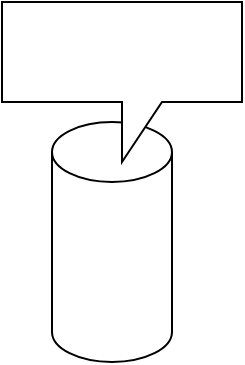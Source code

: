 <mxfile version="16.5.6" type="github">
  <diagram id="yjQ7LZVjBN0isCQlKShD" name="Page-1">
    <mxGraphModel dx="1422" dy="761" grid="1" gridSize="10" guides="1" tooltips="1" connect="1" arrows="1" fold="1" page="1" pageScale="1" pageWidth="850" pageHeight="1100" math="0" shadow="0">
      <root>
        <mxCell id="0" />
        <mxCell id="1" parent="0" />
        <mxCell id="pTKxsam-uVrlk1Ll9zSU-39" value="" style="shape=cylinder3;whiteSpace=wrap;html=1;boundedLbl=1;backgroundOutline=1;size=15;" vertex="1" parent="1">
          <mxGeometry x="390" y="350" width="60" height="120" as="geometry" />
        </mxCell>
        <mxCell id="pTKxsam-uVrlk1Ll9zSU-40" value="" style="shape=callout;whiteSpace=wrap;html=1;perimeter=calloutPerimeter;" vertex="1" parent="1">
          <mxGeometry x="365" y="290" width="120" height="80" as="geometry" />
        </mxCell>
      </root>
    </mxGraphModel>
  </diagram>
</mxfile>
